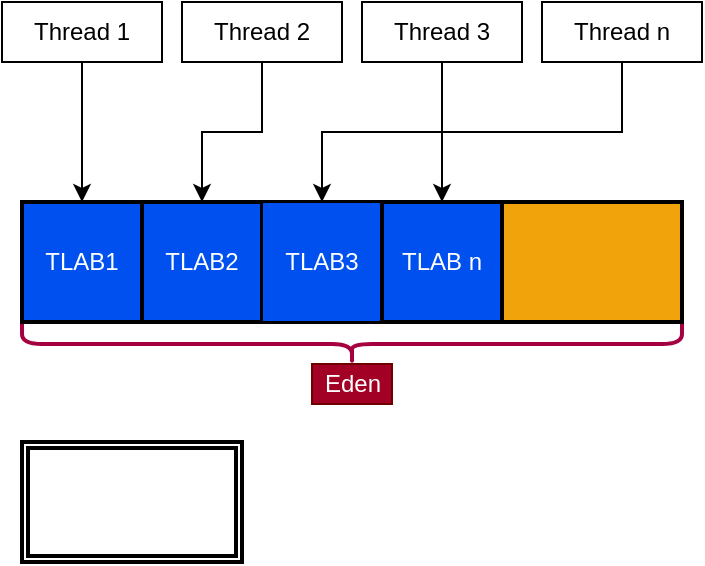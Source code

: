 <mxfile version="13.1.3">
    <diagram id="6hGFLwfOUW9BJ-s0fimq" name="Page-1">
        <mxGraphModel dx="568" dy="535" grid="1" gridSize="10" guides="1" tooltips="1" connect="1" arrows="1" fold="1" page="1" pageScale="1" pageWidth="827" pageHeight="1169" math="0" shadow="0">
            <root>
                <mxCell id="0"/>
                <mxCell id="1" parent="0"/>
                <mxCell id="2" value="" style="shape=ext;double=0;rounded=0;whiteSpace=wrap;html=1;fillColor=#f0a30a;strokeColor=#000000;fontColor=#ffffff;strokeWidth=2;" vertex="1" parent="1">
                    <mxGeometry x="210" y="270" width="330" height="60" as="geometry"/>
                </mxCell>
                <mxCell id="14" style="edgeStyle=orthogonalEdgeStyle;rounded=0;orthogonalLoop=1;jettySize=auto;html=1;exitX=0.5;exitY=1;exitDx=0;exitDy=0;entryX=0.5;entryY=0;entryDx=0;entryDy=0;" edge="1" parent="1" source="3" target="10">
                    <mxGeometry relative="1" as="geometry"/>
                </mxCell>
                <mxCell id="3" value="Thread 1" style="rounded=0;whiteSpace=wrap;html=1;fillColor=none;fontColor=#000000;" vertex="1" parent="1">
                    <mxGeometry x="200" y="170" width="80" height="30" as="geometry"/>
                </mxCell>
                <mxCell id="15" value="" style="edgeStyle=orthogonalEdgeStyle;rounded=0;orthogonalLoop=1;jettySize=auto;html=1;entryX=0.5;entryY=0;entryDx=0;entryDy=0;" edge="1" parent="1" source="4" target="11">
                    <mxGeometry relative="1" as="geometry"/>
                </mxCell>
                <mxCell id="4" value="Thread 2" style="rounded=0;whiteSpace=wrap;html=1;fillColor=none;fontColor=#000000;" vertex="1" parent="1">
                    <mxGeometry x="290" y="170" width="80" height="30" as="geometry"/>
                </mxCell>
                <mxCell id="16" value="" style="edgeStyle=orthogonalEdgeStyle;rounded=0;orthogonalLoop=1;jettySize=auto;html=1;entryX=0.5;entryY=0;entryDx=0;entryDy=0;" edge="1" parent="1" source="5" target="12">
                    <mxGeometry relative="1" as="geometry"/>
                </mxCell>
                <mxCell id="5" value="Thread 3" style="rounded=0;whiteSpace=wrap;html=1;fillColor=none;fontColor=#000000;" vertex="1" parent="1">
                    <mxGeometry x="380" y="170" width="80" height="30" as="geometry"/>
                </mxCell>
                <mxCell id="17" value="" style="edgeStyle=orthogonalEdgeStyle;rounded=0;orthogonalLoop=1;jettySize=auto;html=1;entryX=0.5;entryY=0;entryDx=0;entryDy=0;exitX=0.5;exitY=1;exitDx=0;exitDy=0;" edge="1" parent="1" source="6" target="13">
                    <mxGeometry relative="1" as="geometry"/>
                </mxCell>
                <mxCell id="6" value="Thread n" style="rounded=0;whiteSpace=wrap;html=1;fillColor=none;fontColor=#000000;" vertex="1" parent="1">
                    <mxGeometry x="470" y="170" width="80" height="30" as="geometry"/>
                </mxCell>
                <mxCell id="18" value="" style="shape=curlyBracket;whiteSpace=wrap;html=1;rounded=1;strokeColor=#A50040;strokeWidth=2;fillColor=#d80073;fontColor=#ffffff;direction=north;" vertex="1" parent="1">
                    <mxGeometry x="210" y="331" width="330" height="20" as="geometry"/>
                </mxCell>
                <mxCell id="10" value="TLAB1" style="whiteSpace=wrap;html=1;aspect=fixed;fillColor=#0050ef;strokeColor=#000000;fontColor=#ffffff;strokeWidth=2;" vertex="1" parent="1">
                    <mxGeometry x="210" y="270" width="60" height="60" as="geometry"/>
                </mxCell>
                <mxCell id="11" value="TLAB2" style="whiteSpace=wrap;html=1;aspect=fixed;strokeWidth=2;strokeColor=#000000;fillColor=#0050ef;fontColor=#ffffff;" vertex="1" parent="1">
                    <mxGeometry x="270" y="270" width="60" height="60" as="geometry"/>
                </mxCell>
                <mxCell id="12" value="TLAB3" style="whiteSpace=wrap;html=1;aspect=fixed;fillColor=#0050ef;strokeColor=#000000;fontColor=#ffffff;" vertex="1" parent="1">
                    <mxGeometry x="330" y="270" width="60" height="60" as="geometry"/>
                </mxCell>
                <mxCell id="13" value="TLAB n" style="whiteSpace=wrap;html=1;aspect=fixed;strokeColor=#000000;strokeWidth=2;fillColor=#0050ef;fontColor=#ffffff;" vertex="1" parent="1">
                    <mxGeometry x="390" y="270" width="60" height="60" as="geometry"/>
                </mxCell>
                <mxCell id="19" value="Eden" style="text;html=1;align=center;verticalAlign=middle;resizable=0;points=[];autosize=1;fontColor=#ffffff;fillColor=#a20025;strokeColor=#6F0000;" vertex="1" parent="1">
                    <mxGeometry x="355" y="351" width="40" height="20" as="geometry"/>
                </mxCell>
                <mxCell id="20" value="" style="shape=ext;double=1;rounded=0;whiteSpace=wrap;html=1;strokeColor=#000000;strokeWidth=2;fillColor=none;fontColor=#000000;" vertex="1" parent="1">
                    <mxGeometry x="210" y="390" width="110" height="60" as="geometry"/>
                </mxCell>
            </root>
        </mxGraphModel>
    </diagram>
</mxfile>
